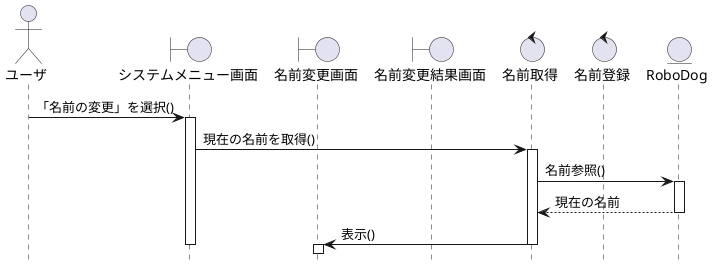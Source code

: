 @startuml
hide footbox

actor       ユーザ       as A
boundary    システムメニュー画面    as B1
boundary    名前変更画面    as B2
boundary    名前変更結果画面    as B3
control     名前取得     as C1
control     名前登録     as C2
entity      RoboDog      as E

A -> B1: 「名前の変更」を選択()
activate B1

B1 -> C1: 現在の名前を取得()
activate C1
C1 -> E: 名前参照()
activate E
E --> C1: 現在の名前
deactivate E
C1 -> B2: 表示()
deactivate C1
deactivate B1
activate B2
@enduml
